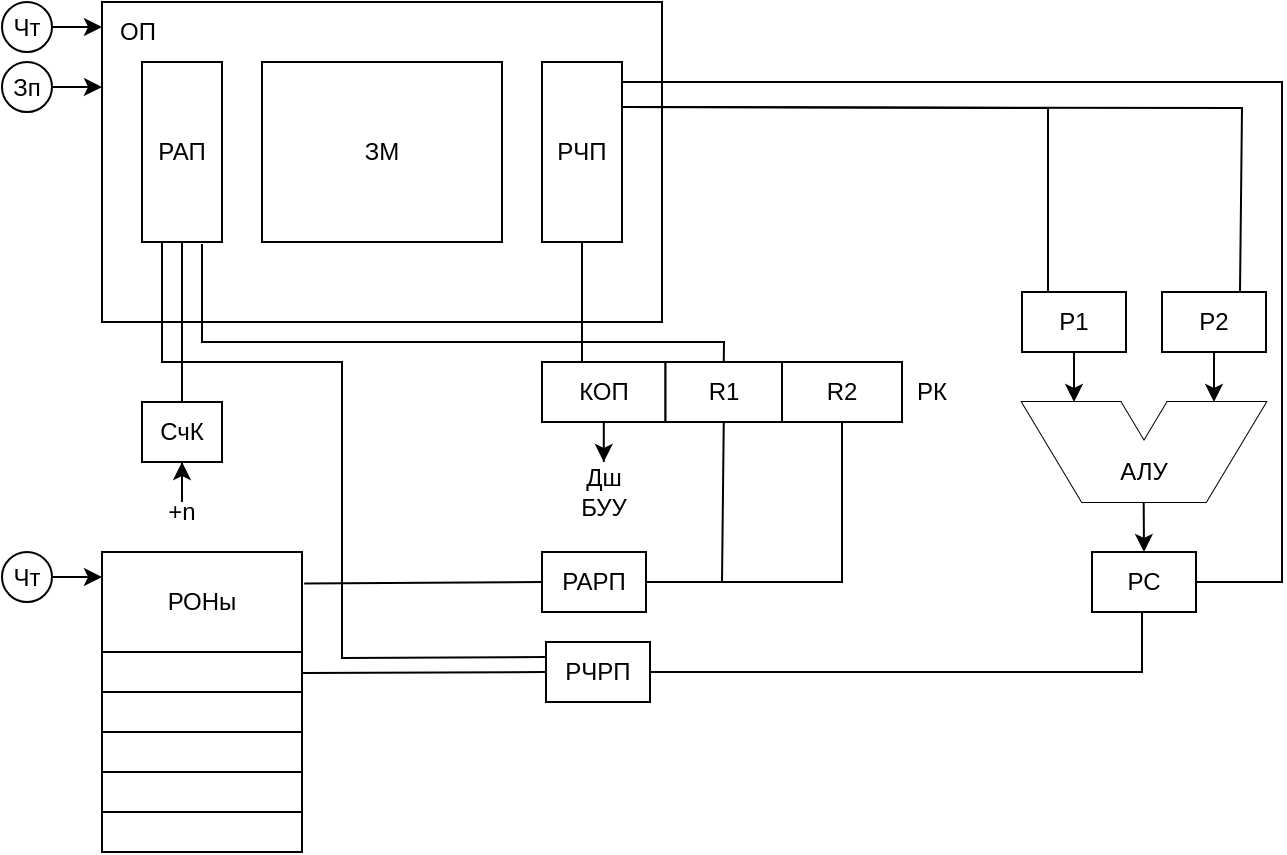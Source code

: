 <mxfile version="26.2.14">
  <diagram name="Страница — 1" id="LGNVK6gHgUcG6dm_x2ef">
    <mxGraphModel dx="949" dy="667" grid="1" gridSize="10" guides="1" tooltips="1" connect="1" arrows="1" fold="1" page="1" pageScale="1" pageWidth="827" pageHeight="1169" math="0" shadow="0">
      <root>
        <mxCell id="0" />
        <mxCell id="1" parent="0" />
        <mxCell id="21LTSwsVJJV8hgcxb2NV-20" value="" style="group" vertex="1" connectable="0" parent="1">
          <mxGeometry x="200" y="220" width="300" height="160" as="geometry" />
        </mxCell>
        <mxCell id="21LTSwsVJJV8hgcxb2NV-6" value="" style="rounded=0;whiteSpace=wrap;html=1;" vertex="1" parent="21LTSwsVJJV8hgcxb2NV-20">
          <mxGeometry width="280" height="160" as="geometry" />
        </mxCell>
        <mxCell id="21LTSwsVJJV8hgcxb2NV-18" value="ОП" style="text;html=1;align=center;verticalAlign=middle;whiteSpace=wrap;rounded=0;" vertex="1" parent="21LTSwsVJJV8hgcxb2NV-20">
          <mxGeometry width="36" height="30" as="geometry" />
        </mxCell>
        <mxCell id="21LTSwsVJJV8hgcxb2NV-21" value="&lt;div&gt;РАП&lt;/div&gt;" style="rounded=0;whiteSpace=wrap;html=1;" vertex="1" parent="21LTSwsVJJV8hgcxb2NV-20">
          <mxGeometry x="20" y="30" width="40" height="90" as="geometry" />
        </mxCell>
        <mxCell id="21LTSwsVJJV8hgcxb2NV-24" value="&lt;div&gt;РЧП&lt;/div&gt;" style="rounded=0;whiteSpace=wrap;html=1;" vertex="1" parent="21LTSwsVJJV8hgcxb2NV-20">
          <mxGeometry x="220" y="30" width="40" height="90" as="geometry" />
        </mxCell>
        <mxCell id="21LTSwsVJJV8hgcxb2NV-25" value="ЗМ" style="rounded=0;whiteSpace=wrap;html=1;" vertex="1" parent="21LTSwsVJJV8hgcxb2NV-20">
          <mxGeometry x="80" y="30" width="120" height="90" as="geometry" />
        </mxCell>
        <mxCell id="21LTSwsVJJV8hgcxb2NV-11" value="СчК" style="rounded=0;whiteSpace=wrap;html=1;" vertex="1" parent="1">
          <mxGeometry x="220" y="420" width="40" height="30" as="geometry" />
        </mxCell>
        <mxCell id="21LTSwsVJJV8hgcxb2NV-15" style="edgeStyle=orthogonalEdgeStyle;rounded=0;orthogonalLoop=1;jettySize=auto;html=1;entryX=0.5;entryY=1;entryDx=0;entryDy=0;" edge="1" parent="1" source="21LTSwsVJJV8hgcxb2NV-14" target="21LTSwsVJJV8hgcxb2NV-11">
          <mxGeometry relative="1" as="geometry" />
        </mxCell>
        <mxCell id="21LTSwsVJJV8hgcxb2NV-14" value="+n" style="text;html=1;align=center;verticalAlign=middle;whiteSpace=wrap;rounded=0;" vertex="1" parent="1">
          <mxGeometry x="230" y="470" width="20" height="10" as="geometry" />
        </mxCell>
        <mxCell id="21LTSwsVJJV8hgcxb2NV-31" value="" style="group" vertex="1" connectable="0" parent="1">
          <mxGeometry x="420" y="400" width="180" height="30" as="geometry" />
        </mxCell>
        <mxCell id="21LTSwsVJJV8hgcxb2NV-26" value="" style="rounded=0;whiteSpace=wrap;html=1;" vertex="1" parent="21LTSwsVJJV8hgcxb2NV-31">
          <mxGeometry width="150" height="30" as="geometry" />
        </mxCell>
        <mxCell id="21LTSwsVJJV8hgcxb2NV-27" value="КОП" style="rounded=0;whiteSpace=wrap;html=1;" vertex="1" parent="21LTSwsVJJV8hgcxb2NV-31">
          <mxGeometry width="61.765" height="30" as="geometry" />
        </mxCell>
        <mxCell id="21LTSwsVJJV8hgcxb2NV-29" value="R1" style="rounded=0;whiteSpace=wrap;html=1;" vertex="1" parent="21LTSwsVJJV8hgcxb2NV-31">
          <mxGeometry x="61.76" width="58.24" height="30" as="geometry" />
        </mxCell>
        <mxCell id="21LTSwsVJJV8hgcxb2NV-30" value="R2" style="rounded=0;whiteSpace=wrap;html=1;" vertex="1" parent="21LTSwsVJJV8hgcxb2NV-31">
          <mxGeometry x="120" width="60" height="30" as="geometry" />
        </mxCell>
        <mxCell id="21LTSwsVJJV8hgcxb2NV-33" value="" style="endArrow=none;html=1;rounded=0;entryX=0.5;entryY=1;entryDx=0;entryDy=0;" edge="1" parent="1" target="21LTSwsVJJV8hgcxb2NV-24">
          <mxGeometry width="50" height="50" relative="1" as="geometry">
            <mxPoint x="440" y="400" as="sourcePoint" />
            <mxPoint x="490" y="390" as="targetPoint" />
          </mxGeometry>
        </mxCell>
        <mxCell id="21LTSwsVJJV8hgcxb2NV-34" value="" style="endArrow=none;html=1;rounded=0;entryX=0.5;entryY=1;entryDx=0;entryDy=0;exitX=0.5;exitY=0;exitDx=0;exitDy=0;" edge="1" parent="1" source="21LTSwsVJJV8hgcxb2NV-11" target="21LTSwsVJJV8hgcxb2NV-21">
          <mxGeometry width="50" height="50" relative="1" as="geometry">
            <mxPoint x="220" y="390" as="sourcePoint" />
            <mxPoint x="270" y="340" as="targetPoint" />
          </mxGeometry>
        </mxCell>
        <mxCell id="21LTSwsVJJV8hgcxb2NV-35" value="&lt;div&gt;Дш&lt;/div&gt;&lt;div&gt;БУУ&lt;/div&gt;" style="text;html=1;align=center;verticalAlign=middle;whiteSpace=wrap;rounded=0;" vertex="1" parent="1">
          <mxGeometry x="435.88" y="450" width="30" height="30" as="geometry" />
        </mxCell>
        <mxCell id="21LTSwsVJJV8hgcxb2NV-37" style="edgeStyle=orthogonalEdgeStyle;rounded=0;orthogonalLoop=1;jettySize=auto;html=1;entryX=0.5;entryY=0;entryDx=0;entryDy=0;" edge="1" parent="1" source="21LTSwsVJJV8hgcxb2NV-27" target="21LTSwsVJJV8hgcxb2NV-35">
          <mxGeometry relative="1" as="geometry" />
        </mxCell>
        <mxCell id="21LTSwsVJJV8hgcxb2NV-51" value="Чт" style="ellipse;whiteSpace=wrap;html=1;aspect=fixed;" vertex="1" parent="1">
          <mxGeometry x="150" y="220" width="25" height="25" as="geometry" />
        </mxCell>
        <mxCell id="21LTSwsVJJV8hgcxb2NV-56" value="" style="endArrow=none;html=1;rounded=0;entryX=1;entryY=0.5;entryDx=0;entryDy=0;exitX=0.5;exitY=1;exitDx=0;exitDy=0;" edge="1" parent="1" source="21LTSwsVJJV8hgcxb2NV-29" target="21LTSwsVJJV8hgcxb2NV-57">
          <mxGeometry width="50" height="50" relative="1" as="geometry">
            <mxPoint x="460" y="585" as="sourcePoint" />
            <mxPoint x="510" y="535" as="targetPoint" />
            <Array as="points">
              <mxPoint x="510" y="510" />
            </Array>
          </mxGeometry>
        </mxCell>
        <mxCell id="21LTSwsVJJV8hgcxb2NV-57" value="РАРП" style="rounded=0;whiteSpace=wrap;html=1;" vertex="1" parent="1">
          <mxGeometry x="420" y="495" width="52" height="30" as="geometry" />
        </mxCell>
        <mxCell id="21LTSwsVJJV8hgcxb2NV-60" value="" style="group" vertex="1" connectable="0" parent="1">
          <mxGeometry x="150" y="495" width="150" height="150" as="geometry" />
        </mxCell>
        <mxCell id="21LTSwsVJJV8hgcxb2NV-50" style="edgeStyle=orthogonalEdgeStyle;rounded=0;orthogonalLoop=1;jettySize=auto;html=1;entryX=0;entryY=0.25;entryDx=0;entryDy=0;" edge="1" parent="21LTSwsVJJV8hgcxb2NV-60" source="21LTSwsVJJV8hgcxb2NV-46" target="21LTSwsVJJV8hgcxb2NV-40">
          <mxGeometry relative="1" as="geometry" />
        </mxCell>
        <mxCell id="21LTSwsVJJV8hgcxb2NV-46" value="Чт" style="ellipse;whiteSpace=wrap;html=1;aspect=fixed;" vertex="1" parent="21LTSwsVJJV8hgcxb2NV-60">
          <mxGeometry width="25" height="25" as="geometry" />
        </mxCell>
        <mxCell id="21LTSwsVJJV8hgcxb2NV-59" value="" style="group" vertex="1" connectable="0" parent="21LTSwsVJJV8hgcxb2NV-60">
          <mxGeometry x="50" width="100" height="150" as="geometry" />
        </mxCell>
        <mxCell id="21LTSwsVJJV8hgcxb2NV-39" value="" style="rounded=0;whiteSpace=wrap;html=1;" vertex="1" parent="21LTSwsVJJV8hgcxb2NV-59">
          <mxGeometry width="100" height="150" as="geometry" />
        </mxCell>
        <mxCell id="21LTSwsVJJV8hgcxb2NV-40" value="РОНы" style="rounded=0;whiteSpace=wrap;html=1;" vertex="1" parent="21LTSwsVJJV8hgcxb2NV-59">
          <mxGeometry width="100" height="50" as="geometry" />
        </mxCell>
        <mxCell id="21LTSwsVJJV8hgcxb2NV-41" value="" style="rounded=0;whiteSpace=wrap;html=1;" vertex="1" parent="21LTSwsVJJV8hgcxb2NV-59">
          <mxGeometry y="50" width="100" height="20" as="geometry" />
        </mxCell>
        <mxCell id="21LTSwsVJJV8hgcxb2NV-42" value="" style="rounded=0;whiteSpace=wrap;html=1;" vertex="1" parent="21LTSwsVJJV8hgcxb2NV-59">
          <mxGeometry y="70" width="100" height="20" as="geometry" />
        </mxCell>
        <mxCell id="21LTSwsVJJV8hgcxb2NV-43" value="" style="rounded=0;whiteSpace=wrap;html=1;" vertex="1" parent="21LTSwsVJJV8hgcxb2NV-59">
          <mxGeometry y="90" width="100" height="20" as="geometry" />
        </mxCell>
        <mxCell id="21LTSwsVJJV8hgcxb2NV-44" value="" style="rounded=0;whiteSpace=wrap;html=1;" vertex="1" parent="21LTSwsVJJV8hgcxb2NV-59">
          <mxGeometry y="110" width="100" height="20" as="geometry" />
        </mxCell>
        <mxCell id="21LTSwsVJJV8hgcxb2NV-61" value="РЧРП" style="rounded=0;whiteSpace=wrap;html=1;" vertex="1" parent="1">
          <mxGeometry x="422" y="540" width="52" height="30" as="geometry" />
        </mxCell>
        <mxCell id="21LTSwsVJJV8hgcxb2NV-62" value="" style="endArrow=none;html=1;rounded=0;exitX=0.5;exitY=1;exitDx=0;exitDy=0;" edge="1" parent="1" source="21LTSwsVJJV8hgcxb2NV-30">
          <mxGeometry width="50" height="50" relative="1" as="geometry">
            <mxPoint x="511" y="445" as="sourcePoint" />
            <mxPoint x="495" y="510" as="targetPoint" />
            <Array as="points">
              <mxPoint x="570" y="510" />
            </Array>
          </mxGeometry>
        </mxCell>
        <mxCell id="21LTSwsVJJV8hgcxb2NV-84" value="" style="group" vertex="1" connectable="0" parent="1">
          <mxGeometry x="660" y="420" width="122" height="50" as="geometry" />
        </mxCell>
        <mxCell id="21LTSwsVJJV8hgcxb2NV-76" value="" style="shape=parallelogram;perimeter=parallelogramPerimeter;whiteSpace=wrap;html=1;fixedSize=1;rotation=0;size=30;flipH=1;" vertex="1" parent="21LTSwsVJJV8hgcxb2NV-84">
          <mxGeometry width="79.3" height="50" as="geometry" />
        </mxCell>
        <mxCell id="21LTSwsVJJV8hgcxb2NV-81" value="" style="shape=parallelogram;perimeter=parallelogramPerimeter;whiteSpace=wrap;html=1;fixedSize=1;rotation=0;size=30;flipH=0;" vertex="1" parent="21LTSwsVJJV8hgcxb2NV-84">
          <mxGeometry x="42.7" width="79.3" height="50" as="geometry" />
        </mxCell>
        <mxCell id="21LTSwsVJJV8hgcxb2NV-82" value="" style="shape=parallelogram;perimeter=parallelogramPerimeter;whiteSpace=wrap;html=1;fixedSize=1;rotation=0;size=30;flipH=1;strokeColor=none;" vertex="1" parent="21LTSwsVJJV8hgcxb2NV-84">
          <mxGeometry width="79.3" height="50" as="geometry" />
        </mxCell>
        <mxCell id="21LTSwsVJJV8hgcxb2NV-83" value="" style="shape=parallelogram;perimeter=parallelogramPerimeter;whiteSpace=wrap;html=1;fixedSize=1;rotation=0;size=30;flipH=0;strokeColor=none;" vertex="1" parent="21LTSwsVJJV8hgcxb2NV-84">
          <mxGeometry x="42.7" width="79.3" height="50" as="geometry" />
        </mxCell>
        <mxCell id="21LTSwsVJJV8hgcxb2NV-89" value="АЛУ" style="text;html=1;align=center;verticalAlign=middle;whiteSpace=wrap;rounded=0;" vertex="1" parent="21LTSwsVJJV8hgcxb2NV-84">
          <mxGeometry x="30" y="20" width="61.5" height="30" as="geometry" />
        </mxCell>
        <mxCell id="21LTSwsVJJV8hgcxb2NV-86" value="Р1" style="rounded=0;whiteSpace=wrap;html=1;" vertex="1" parent="1">
          <mxGeometry x="660" y="365" width="52" height="30" as="geometry" />
        </mxCell>
        <mxCell id="21LTSwsVJJV8hgcxb2NV-87" value="Р2" style="rounded=0;whiteSpace=wrap;html=1;" vertex="1" parent="1">
          <mxGeometry x="730" y="365" width="52" height="30" as="geometry" />
        </mxCell>
        <mxCell id="21LTSwsVJJV8hgcxb2NV-92" style="edgeStyle=none;rounded=0;orthogonalLoop=1;jettySize=auto;html=1;entryX=0.672;entryY=0;entryDx=0;entryDy=0;entryPerimeter=0;" edge="1" parent="1" source="21LTSwsVJJV8hgcxb2NV-86" target="21LTSwsVJJV8hgcxb2NV-82">
          <mxGeometry relative="1" as="geometry" />
        </mxCell>
        <mxCell id="21LTSwsVJJV8hgcxb2NV-94" style="edgeStyle=none;rounded=0;orthogonalLoop=1;jettySize=auto;html=1;entryX=0.672;entryY=0;entryDx=0;entryDy=0;entryPerimeter=0;" edge="1" parent="1" source="21LTSwsVJJV8hgcxb2NV-87" target="21LTSwsVJJV8hgcxb2NV-83">
          <mxGeometry relative="1" as="geometry" />
        </mxCell>
        <mxCell id="21LTSwsVJJV8hgcxb2NV-97" value="РС" style="rounded=0;whiteSpace=wrap;html=1;" vertex="1" parent="1">
          <mxGeometry x="695" y="495" width="52" height="30" as="geometry" />
        </mxCell>
        <mxCell id="21LTSwsVJJV8hgcxb2NV-99" style="edgeStyle=none;rounded=0;orthogonalLoop=1;jettySize=auto;html=1;entryX=0.5;entryY=0;entryDx=0;entryDy=0;" edge="1" parent="1" source="21LTSwsVJJV8hgcxb2NV-89" target="21LTSwsVJJV8hgcxb2NV-97">
          <mxGeometry relative="1" as="geometry" />
        </mxCell>
        <mxCell id="21LTSwsVJJV8hgcxb2NV-100" value="" style="endArrow=none;html=1;rounded=0;exitX=0.481;exitY=0.995;exitDx=0;exitDy=0;entryX=1;entryY=0.5;entryDx=0;entryDy=0;exitPerimeter=0;" edge="1" parent="1" source="21LTSwsVJJV8hgcxb2NV-97" target="21LTSwsVJJV8hgcxb2NV-61">
          <mxGeometry width="50" height="50" relative="1" as="geometry">
            <mxPoint x="580" y="780" as="sourcePoint" />
            <mxPoint x="473" y="564" as="targetPoint" />
            <Array as="points">
              <mxPoint x="720" y="555" />
            </Array>
          </mxGeometry>
        </mxCell>
        <mxCell id="21LTSwsVJJV8hgcxb2NV-101" value="" style="endArrow=none;html=1;rounded=0;exitX=0;exitY=0.5;exitDx=0;exitDy=0;entryX=1.011;entryY=0.314;entryDx=0;entryDy=0;entryPerimeter=0;" edge="1" parent="1" source="21LTSwsVJJV8hgcxb2NV-57" target="21LTSwsVJJV8hgcxb2NV-40">
          <mxGeometry width="50" height="50" relative="1" as="geometry">
            <mxPoint x="580" y="440" as="sourcePoint" />
            <mxPoint x="360" y="490" as="targetPoint" />
            <Array as="points" />
          </mxGeometry>
        </mxCell>
        <mxCell id="21LTSwsVJJV8hgcxb2NV-103" value="" style="endArrow=none;html=1;rounded=0;exitX=0;exitY=0.5;exitDx=0;exitDy=0;entryX=1;entryY=0.526;entryDx=0;entryDy=0;entryPerimeter=0;" edge="1" parent="1" source="21LTSwsVJJV8hgcxb2NV-61" target="21LTSwsVJJV8hgcxb2NV-41">
          <mxGeometry width="50" height="50" relative="1" as="geometry">
            <mxPoint x="420" y="554.5" as="sourcePoint" />
            <mxPoint x="301" y="555.5" as="targetPoint" />
            <Array as="points" />
          </mxGeometry>
        </mxCell>
        <mxCell id="21LTSwsVJJV8hgcxb2NV-104" value="РК" style="text;html=1;align=center;verticalAlign=middle;whiteSpace=wrap;rounded=0;" vertex="1" parent="1">
          <mxGeometry x="600" y="400" width="30" height="30" as="geometry" />
        </mxCell>
        <mxCell id="21LTSwsVJJV8hgcxb2NV-106" value="" style="endArrow=none;html=1;rounded=0;exitX=1;exitY=0.25;exitDx=0;exitDy=0;entryX=0.25;entryY=0;entryDx=0;entryDy=0;" edge="1" parent="1" source="21LTSwsVJJV8hgcxb2NV-24" target="21LTSwsVJJV8hgcxb2NV-86">
          <mxGeometry width="50" height="50" relative="1" as="geometry">
            <mxPoint x="550" y="310" as="sourcePoint" />
            <mxPoint x="670" y="270" as="targetPoint" />
            <Array as="points">
              <mxPoint x="673" y="273" />
            </Array>
          </mxGeometry>
        </mxCell>
        <mxCell id="21LTSwsVJJV8hgcxb2NV-107" value="" style="endArrow=none;html=1;rounded=0;exitX=1;exitY=0.25;exitDx=0;exitDy=0;entryX=0.75;entryY=0;entryDx=0;entryDy=0;" edge="1" parent="1" source="21LTSwsVJJV8hgcxb2NV-24" target="21LTSwsVJJV8hgcxb2NV-87">
          <mxGeometry width="50" height="50" relative="1" as="geometry">
            <mxPoint x="680" y="275" as="sourcePoint" />
            <mxPoint x="893" y="400" as="targetPoint" />
            <Array as="points">
              <mxPoint x="770" y="273" />
            </Array>
          </mxGeometry>
        </mxCell>
        <mxCell id="21LTSwsVJJV8hgcxb2NV-108" value="" style="endArrow=none;html=1;rounded=0;entryX=1;entryY=0.5;entryDx=0;entryDy=0;" edge="1" parent="1" target="21LTSwsVJJV8hgcxb2NV-97">
          <mxGeometry width="50" height="50" relative="1" as="geometry">
            <mxPoint x="460" y="260" as="sourcePoint" />
            <mxPoint x="690" y="500" as="targetPoint" />
            <Array as="points">
              <mxPoint x="790" y="260" />
              <mxPoint x="790" y="510" />
            </Array>
          </mxGeometry>
        </mxCell>
        <mxCell id="21LTSwsVJJV8hgcxb2NV-111" value="" style="endArrow=none;html=1;rounded=0;exitX=0;exitY=0.25;exitDx=0;exitDy=0;entryX=0.25;entryY=1;entryDx=0;entryDy=0;" edge="1" parent="1" source="21LTSwsVJJV8hgcxb2NV-61" target="21LTSwsVJJV8hgcxb2NV-21">
          <mxGeometry width="50" height="50" relative="1" as="geometry">
            <mxPoint x="360" y="400" as="sourcePoint" />
            <mxPoint x="240" y="400" as="targetPoint" />
            <Array as="points">
              <mxPoint x="320" y="548" />
              <mxPoint x="320" y="400" />
              <mxPoint x="230" y="400" />
            </Array>
          </mxGeometry>
        </mxCell>
        <mxCell id="21LTSwsVJJV8hgcxb2NV-113" value="" style="endArrow=none;html=1;rounded=0;entryX=0.25;entryY=1;entryDx=0;entryDy=0;exitX=0.5;exitY=0;exitDx=0;exitDy=0;" edge="1" parent="1" source="21LTSwsVJJV8hgcxb2NV-29">
          <mxGeometry width="50" height="50" relative="1" as="geometry">
            <mxPoint x="570" y="350" as="sourcePoint" />
            <mxPoint x="250" y="341" as="targetPoint" />
            <Array as="points">
              <mxPoint x="511" y="390" />
              <mxPoint x="410" y="390" />
              <mxPoint x="250" y="390" />
            </Array>
          </mxGeometry>
        </mxCell>
        <mxCell id="21LTSwsVJJV8hgcxb2NV-116" value="Зп" style="ellipse;whiteSpace=wrap;html=1;aspect=fixed;" vertex="1" parent="1">
          <mxGeometry x="150" y="250" width="25" height="25" as="geometry" />
        </mxCell>
        <mxCell id="21LTSwsVJJV8hgcxb2NV-119" style="edgeStyle=orthogonalEdgeStyle;rounded=0;orthogonalLoop=1;jettySize=auto;html=1;entryX=0;entryY=0.266;entryDx=0;entryDy=0;entryPerimeter=0;" edge="1" parent="1" source="21LTSwsVJJV8hgcxb2NV-116" target="21LTSwsVJJV8hgcxb2NV-6">
          <mxGeometry relative="1" as="geometry" />
        </mxCell>
        <mxCell id="21LTSwsVJJV8hgcxb2NV-120" style="edgeStyle=orthogonalEdgeStyle;rounded=0;orthogonalLoop=1;jettySize=auto;html=1;entryX=0;entryY=0.417;entryDx=0;entryDy=0;entryPerimeter=0;" edge="1" parent="1" source="21LTSwsVJJV8hgcxb2NV-51" target="21LTSwsVJJV8hgcxb2NV-18">
          <mxGeometry relative="1" as="geometry" />
        </mxCell>
      </root>
    </mxGraphModel>
  </diagram>
</mxfile>
